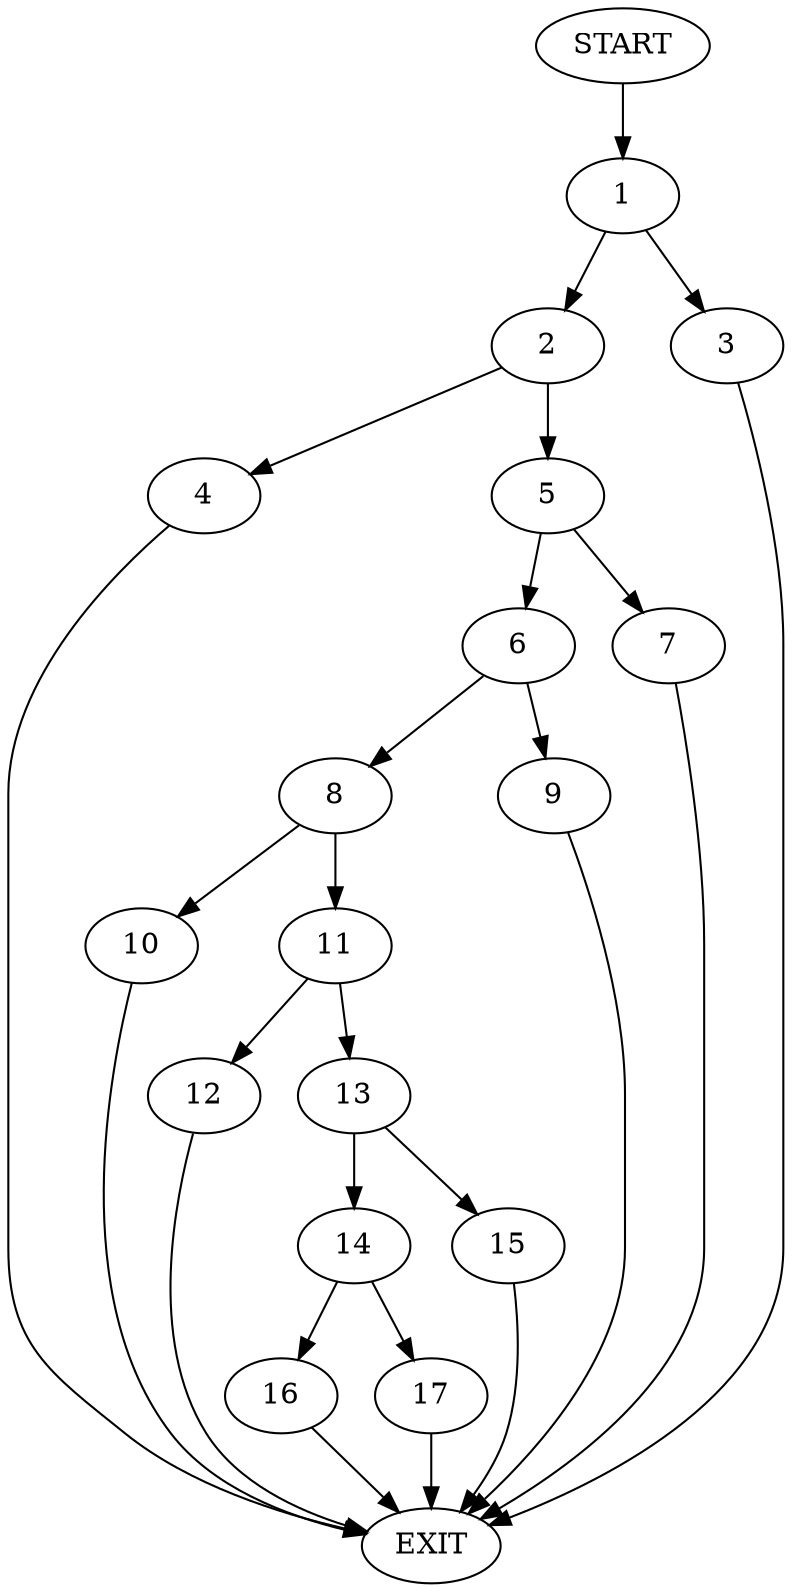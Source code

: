 digraph {
0 [label="START"]
18 [label="EXIT"]
0 -> 1
1 -> 2
1 -> 3
2 -> 4
2 -> 5
3 -> 18
5 -> 6
5 -> 7
4 -> 18
6 -> 8
6 -> 9
7 -> 18
8 -> 10
8 -> 11
9 -> 18
10 -> 18
11 -> 12
11 -> 13
12 -> 18
13 -> 14
13 -> 15
14 -> 16
14 -> 17
15 -> 18
16 -> 18
17 -> 18
}
